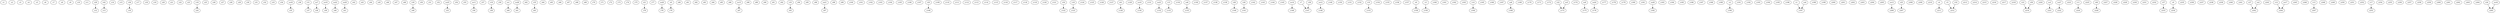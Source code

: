strict digraph  {
c1;
c2;
c3;
c4;
c5;
c6;
c7;
c8;
c9;
c10;
c11;
c12;
c13;
c14;
c15;
c16;
c17;
c18;
c19;
c20;
c21;
c22;
c23;
c24;
c25;
c26;
c27;
c28;
c29;
c30;
c31;
c32;
c33;
c34;
c35;
c36;
c37;
c38;
c39;
c40;
c41;
c42;
c43;
c44;
c45;
c46;
c47;
c48;
c49;
c50;
c51;
c52;
c53;
c54;
c55;
c56;
c57;
c58;
c59;
c60;
c61;
c62;
c63;
c64;
c65;
c66;
c67;
c68;
c69;
c70;
c71;
c72;
c73;
c74;
c75;
c76;
c77;
c78;
c79;
c80;
c81;
c82;
c83;
c84;
c85;
c86;
c87;
c88;
c89;
c90;
c91;
c92;
c93;
c94;
c95;
c96;
c97;
c98;
c99;
c100;
c101;
c102;
c103;
c104;
c105;
c106;
c107;
c108;
c109;
c110;
c111;
c112;
c113;
c114;
c115;
c116;
c117;
c118;
c119;
c120;
c121;
c122;
c123;
c124;
c125;
c126;
c127;
c128;
c129;
c130;
c131;
c132;
c133;
c134;
c135;
c136;
c137;
c138;
c139;
c140;
c141;
c142;
c143;
c144;
c145;
c146;
c147;
c148;
c149;
c150;
c151;
c152;
c153;
c154;
c155;
c156;
c157;
c158;
c159;
c160;
c161;
c162;
c163;
c164;
c165;
c166;
c167;
c168;
c169;
c170;
c171;
c172;
c173;
c174;
c175;
c176;
c177;
c178;
c179;
c180;
c181;
c182;
c183;
c184;
c185;
c186;
c187;
c188;
c189;
c190;
c191;
c192;
c193;
c194;
c195;
c196;
c197;
c198;
c199;
c200;
c201;
c202;
c203;
c204;
c205;
c206;
c207;
c208;
c209;
c210;
c211;
c212;
c213;
c214;
c215;
c216;
c217;
c218;
c219;
c220;
c221;
c222;
c223;
c224;
c225;
c226;
c227;
c228;
c229;
c230;
c231;
c232;
c233;
c234;
c235;
c236;
c237;
c238;
c239;
c240;
c241;
c242;
c243;
c244;
c245;
c246;
c247;
c248;
c249;
c250;
c251;
c252;
c253;
c254;
c255;
c256;
c257;
c258;
c259;
c260;
c261;
c262;
c263;
c264;
c265;
v1;
v2;
v3;
v4;
v5;
v6;
v7;
v8;
v9;
v10;
v11;
v12;
v13;
v14;
v15;
v16;
v17;
v18;
v19;
v20;
v21;
v22;
v23;
v24;
v25;
v26;
v27;
v28;
v29;
v30;
v31;
v32;
v33;
v34;
v35;
v36;
v37;
v38;
v39;
v40;
v41;
v42;
co1;
co2;
co3;
co4;
co5;
co6;
co7;
co8;
co9;
co10;
co11;
co12;
co13;
co14;
co15;
co16;
co17;
co18;
co19;
co20;
co21;
co22;
co23;
co24;
co25;
co26;
co27;
co28;
co29;
v1 -> c197  [weight=1];
v2 -> c190  [weight=1];
v3 -> c159  [weight=1];
v4 -> c211  [weight=1];
v5 -> c212  [weight=1];
v6 -> c158  [weight=1];
v7 -> c147  [weight=1];
v8 -> c79  [weight=1];
v9 -> c234  [weight=1];
v10 -> c153  [weight=1];
v11 -> c224  [weight=1];
v12 -> c244  [weight=1];
v13 -> c247  [weight=1];
v14 -> c164  [weight=1];
v15 -> c133  [weight=1];
v16 -> c24  [weight=1];
v17 -> c253  [weight=1];
v18 -> c123  [weight=1];
v19 -> c58  [weight=1];
v20 -> c108  [weight=1];
v21 -> c76  [weight=1];
v22 -> c173  [weight=1];
v23 -> c219  [weight=1];
v24 -> c265  [weight=1];
v25 -> c207  [weight=1];
v26 -> c141  [weight=1];
v27 -> c242  [weight=1];
v28 -> c140  [weight=1];
v29 -> c12  [weight=1];
v30 -> c49  [weight=1];
v31 -> c37  [weight=1];
v32 -> c212  [weight=1];
v33 -> c93  [weight=1];
v34 -> c122  [weight=1];
v35 -> c63  [weight=1];
v36 -> c16  [weight=1];
v37 -> c233  [weight=1];
v38 -> c147  [weight=1];
v39 -> c219  [weight=1];
v40 -> c226  [weight=1];
v41 -> c128  [weight=1];
v42 -> c13  [weight=1];
co1 -> c60  [weight=1];
co2 -> c242  [weight=1];
co3 -> c221  [weight=1];
co4 -> c197  [weight=1];
co5 -> c173  [weight=1];
co6 -> c168  [weight=1];
co7 -> c38  [weight=1];
co8 -> c135  [weight=1];
co9 -> c175  [weight=1];
co10 -> c130  [weight=1];
co11 -> c56  [weight=1];
co12 -> c148  [weight=1];
co13 -> c206  [weight=1];
co14 -> c146  [weight=1];
co15 -> c87  [weight=1];
co16 -> c265  [weight=1];
co17 -> c244  [weight=1];
co18 -> c35  [weight=1];
co19 -> c39  [weight=1];
co20 -> c78  [weight=1];
co21 -> c97  [weight=1];
co22 -> c40  [weight=1];
co23 -> c132  [weight=1];
co24 -> c176  [weight=1];
co25 -> c53  [weight=1];
co26 -> c182  [weight=1];
co27 -> c222  [weight=1];
co28 -> c61  [weight=1];
co29 -> c41  [weight=1];
}

